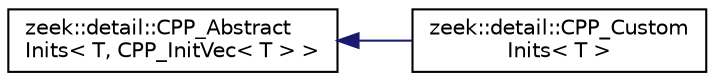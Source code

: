 digraph "Graphical Class Hierarchy"
{
 // LATEX_PDF_SIZE
  edge [fontname="Helvetica",fontsize="10",labelfontname="Helvetica",labelfontsize="10"];
  node [fontname="Helvetica",fontsize="10",shape=record];
  rankdir="LR";
  Node0 [label="zeek::detail::CPP_Abstract\lInits\< T, CPP_InitVec\< T \> \>",height=0.2,width=0.4,color="black", fillcolor="white", style="filled",URL="$dd/d5b/classzeek_1_1detail_1_1CPP__AbstractInits.html",tooltip=" "];
  Node0 -> Node1 [dir="back",color="midnightblue",fontsize="10",style="solid",fontname="Helvetica"];
  Node1 [label="zeek::detail::CPP_Custom\lInits\< T \>",height=0.2,width=0.4,color="black", fillcolor="white", style="filled",URL="$d7/d8b/classzeek_1_1detail_1_1CPP__CustomInits.html",tooltip=" "];
}
